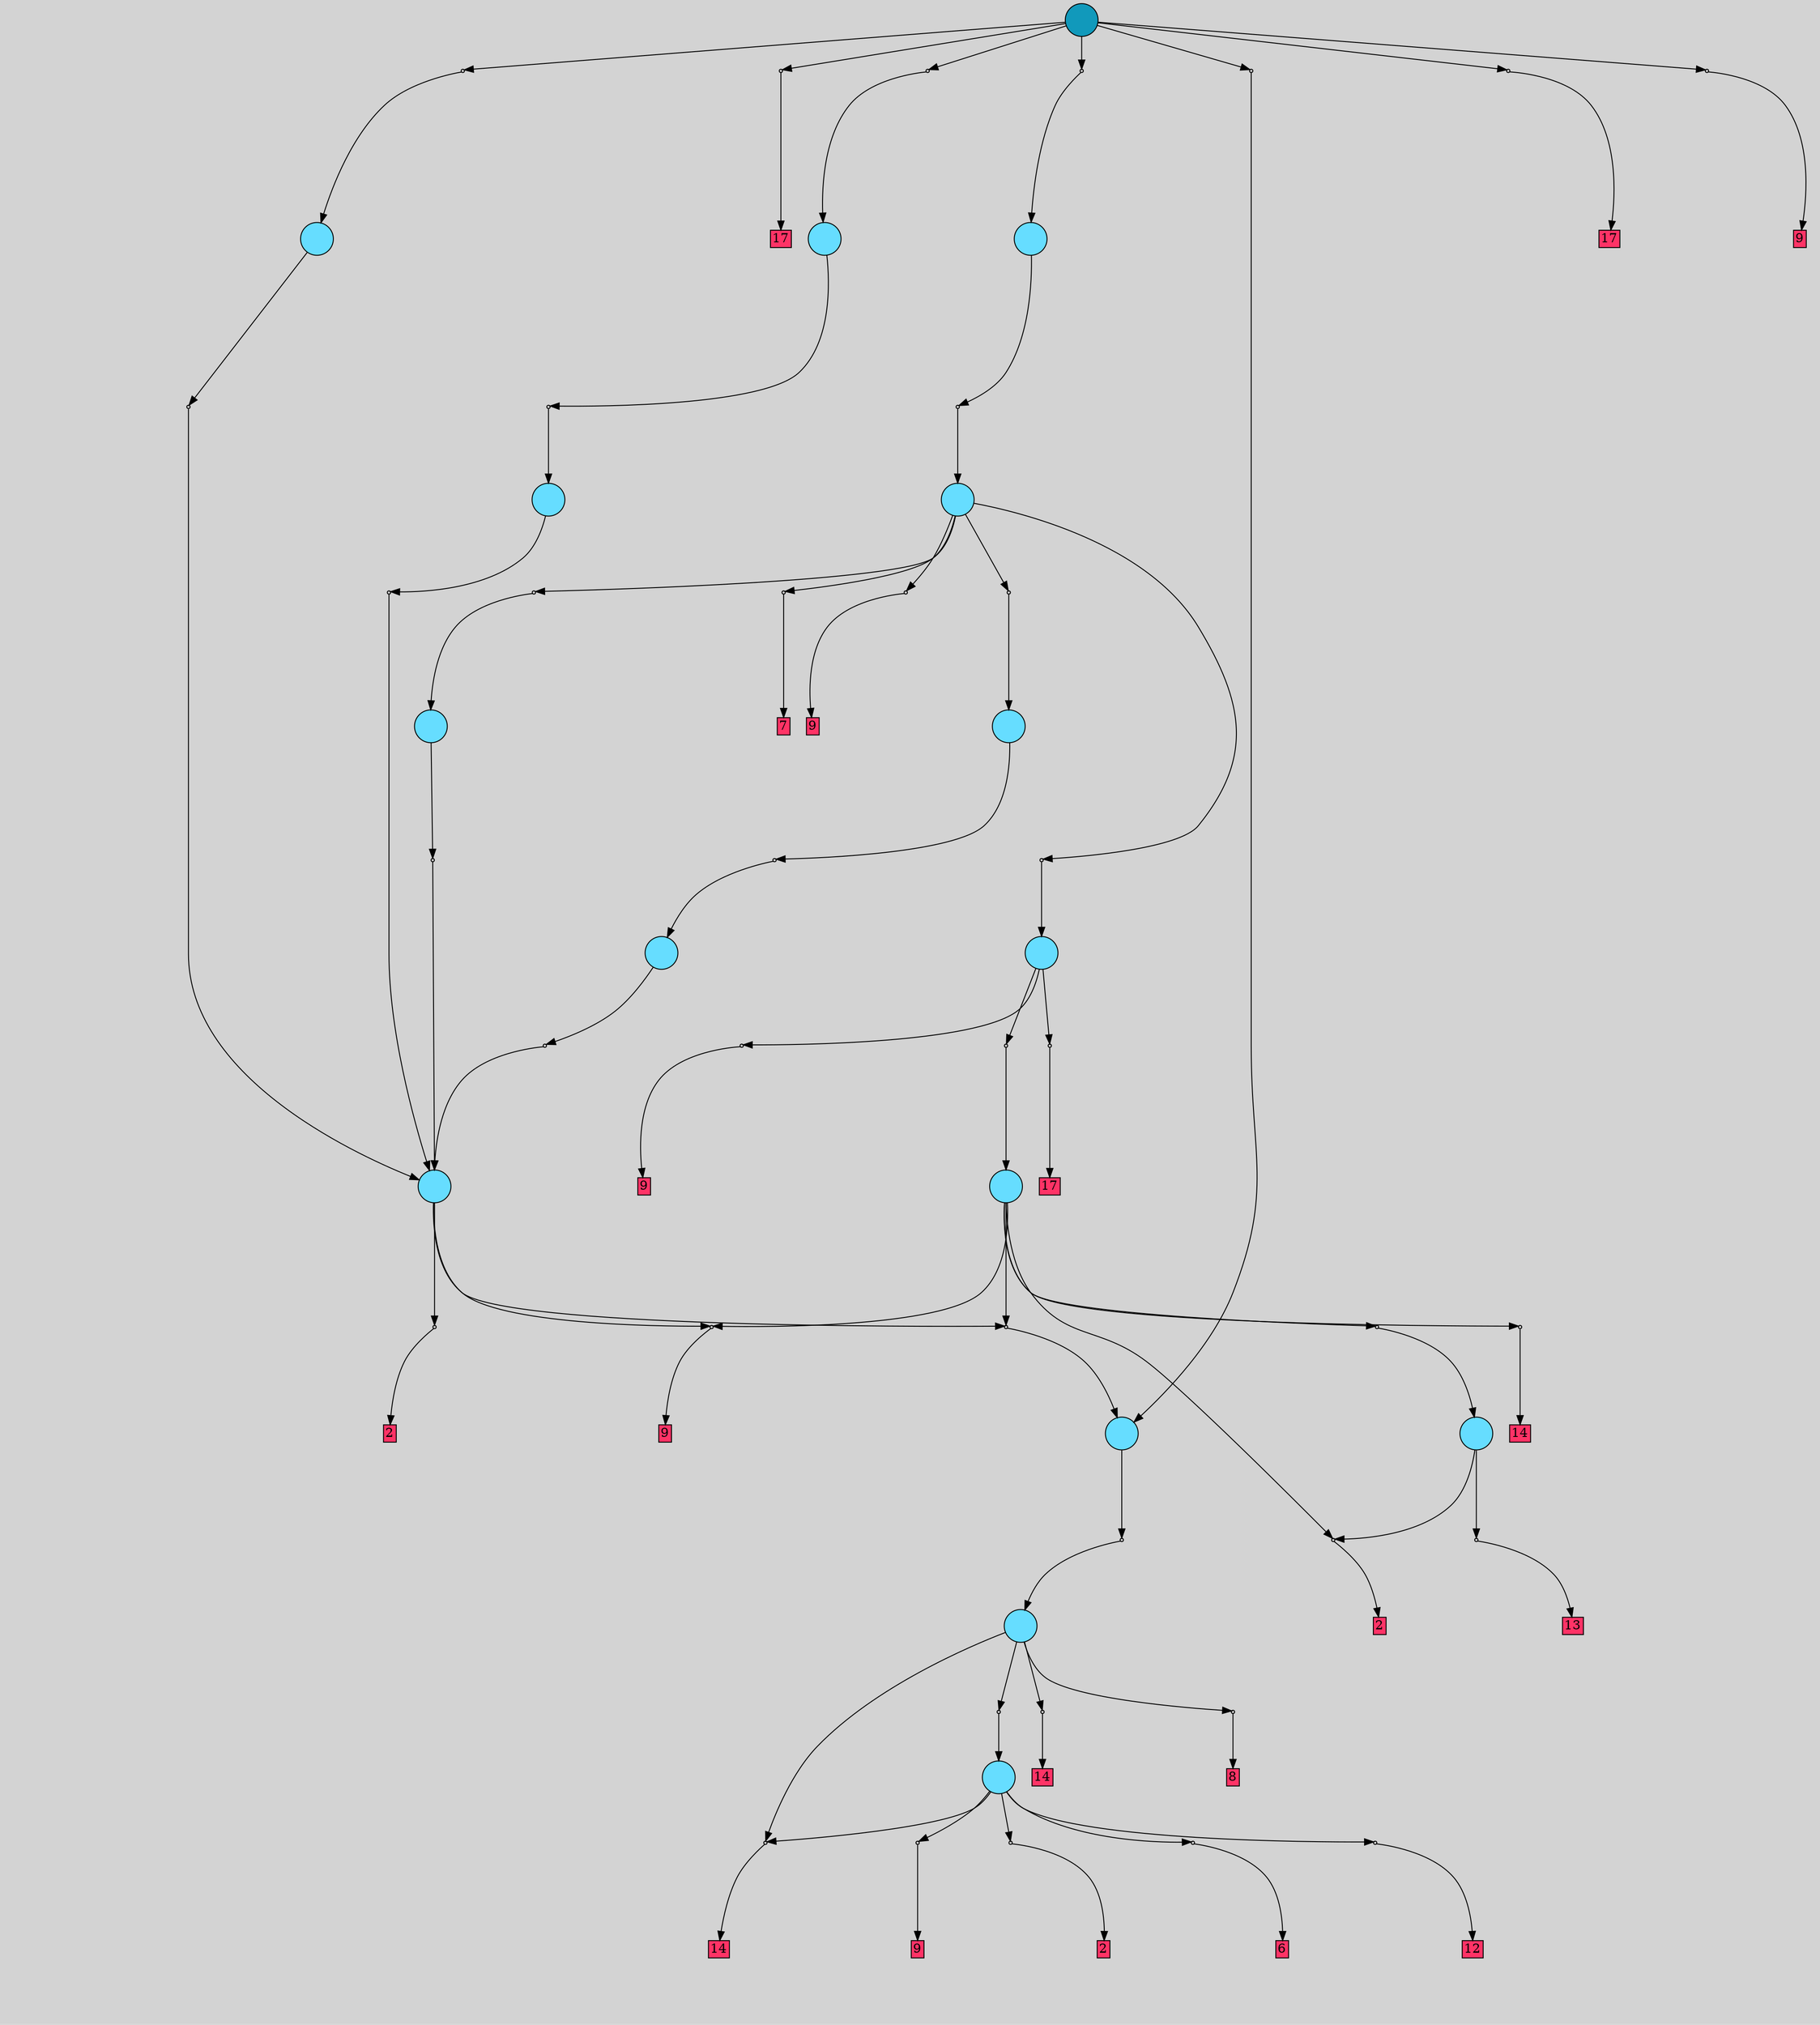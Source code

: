 digraph{
	graph[pad = "0.212, 0.055" bgcolor = lightgray]
	node[shape=circle style = filled label = ""]
		T0 [fillcolor="#66ddff"]
		T1 [fillcolor="#66ddff"]
		T2 [fillcolor="#66ddff"]
		T3 [fillcolor="#66ddff"]
		T4 [fillcolor="#66ddff"]
		T5 [fillcolor="#66ddff"]
		T6 [fillcolor="#66ddff"]
		T7 [fillcolor="#66ddff"]
		T8 [fillcolor="#66ddff"]
		T9 [fillcolor="#66ddff"]
		T10 [fillcolor="#66ddff"]
		T11 [fillcolor="#66ddff"]
		T12 [fillcolor="#66ddff"]
		T13 [fillcolor="#66ddff"]
		T14 [fillcolor="#66ddff"]
		T15 [fillcolor="#1199bb"]
		P0 [fillcolor="#cccccc" shape=point] //
		I0 [shape=box style=invis label="5|3&1|218#1|1181&#92;n7|0&1|855#0|274&#92;n1|0&0|531#0|8&#92;n"]
		P0 -> I0[style=invis]
		A0 [fillcolor="#ff3366" shape=box margin=0.03 width=0 height=0 label="12"]
		T0 -> P0 -> A0
		P1 [fillcolor="#cccccc" shape=point] //
		I1 [shape=box style=invis label="1|7&1|1338#1|1324&#92;n5|5&1|124#0|1315&#92;n2|1&0|437#0|943&#92;n7|0&0|865#1|430&#92;n1|1&1|744#0|57&#92;n0|5&1|375#0|1304&#92;n5|2&0|145#0|648&#92;n4|4&1|22#0|349&#92;n3|3&0|332#0|402&#92;n7|0&0|379#0|1170&#92;n"]
		P1 -> I1[style=invis]
		A1 [fillcolor="#ff3366" shape=box margin=0.03 width=0 height=0 label="9"]
		T0 -> P1 -> A1
		P2 [fillcolor="#cccccc" shape=point] //
		I2 [shape=box style=invis label="1|2&1|870#1|203&#92;n2|7&1|333#1|694&#92;n0|0&0|1263#1|256&#92;n2|0&0|90#0|1064&#92;n"]
		P2 -> I2[style=invis]
		A2 [fillcolor="#ff3366" shape=box margin=0.03 width=0 height=0 label="2"]
		T0 -> P2 -> A2
		P3 [fillcolor="#cccccc" shape=point] //
		I3 [shape=box style=invis label="4|6&1|465#1|84&#92;n7|0&0|654#0|347&#92;n"]
		P3 -> I3[style=invis]
		A3 [fillcolor="#ff3366" shape=box margin=0.03 width=0 height=0 label="6"]
		T0 -> P3 -> A3
		P4 [fillcolor="#cccccc" shape=point] //
		I4 [shape=box style=invis label="1|0&1|713#1|911&#92;n7|5&1|519#0|581&#92;n7|0&0|1192#1|312&#92;n3|0&0|296#0|293&#92;n"]
		P4 -> I4[style=invis]
		A4 [fillcolor="#ff3366" shape=box margin=0.03 width=0 height=0 label="14"]
		T0 -> P4 -> A4
		T1 -> P4
		P5 [fillcolor="#cccccc" shape=point] //
		I5 [shape=box style=invis label="7|5&1|392#0|1334&#92;n1|0&1|813#0|1301&#92;n"]
		P5 -> I5[style=invis]
		T1 -> P5 -> T0
		P6 [fillcolor="#cccccc" shape=point] //
		I6 [shape=box style=invis label="1|0&1|713#1|911&#92;n7|5&1|250#1|1111&#92;n7|0&0|1192#1|312&#92;n3|0&0|296#0|293&#92;n"]
		P6 -> I6[style=invis]
		A5 [fillcolor="#ff3366" shape=box margin=0.03 width=0 height=0 label="14"]
		T1 -> P6 -> A5
		P7 [fillcolor="#cccccc" shape=point] //
		I7 [shape=box style=invis label="1|5&1|1163#1|713&#92;n1|0&1|813#0|1301&#92;n"]
		P7 -> I7[style=invis]
		A6 [fillcolor="#ff3366" shape=box margin=0.03 width=0 height=0 label="8"]
		T1 -> P7 -> A6
		P8 [fillcolor="#cccccc" shape=point] //
		I8 [shape=box style=invis label="1|0&1|713#1|911&#92;n7|0&0|1192#1|312&#92;n"]
		P8 -> I8[style=invis]
		T2 -> P8 -> T1
		P9 [fillcolor="#cccccc" shape=point] //
		I9 [shape=box style=invis label="4|4&1|316#1|788&#92;n0|5&1|1238#0|828&#92;n7|0&0|637#1|1109&#92;n7|0&0|1192#1|312&#92;n2|6&1|114#1|1028&#92;n6|5&0|886#1|1250&#92;n3|0&0|296#0|293&#92;n"]
		P9 -> I9[style=invis]
		A7 [fillcolor="#ff3366" shape=box margin=0.03 width=0 height=0 label="13"]
		T3 -> P9 -> A7
		P10 [fillcolor="#cccccc" shape=point] //
		I10 [shape=box style=invis label="1|2&1|870#1|203&#92;n2|7&1|333#1|694&#92;n0|0&0|1263#1|256&#92;n2|0&0|90#0|1064&#92;n"]
		P10 -> I10[style=invis]
		A8 [fillcolor="#ff3366" shape=box margin=0.03 width=0 height=0 label="2"]
		T3 -> P10 -> A8
		P11 [fillcolor="#cccccc" shape=point] //
		I11 [shape=box style=invis label="1|2&1|870#1|203&#92;n1|0&0|482#1|115&#92;n2|0&0|90#0|1064&#92;n"]
		P11 -> I11[style=invis]
		T4 -> P11 -> T3
		P12 [fillcolor="#cccccc" shape=point] //
		I12 [shape=box style=invis label="6|0&1|1044#0|774&#92;n5|3&0|384#1|850&#92;n4|5&1|144#0|1339&#92;n2|6&0|733#1|826&#92;n3|0&0|814#1|655&#92;n2|0&0|808#0|176&#92;n"]
		P12 -> I12[style=invis]
		A9 [fillcolor="#ff3366" shape=box margin=0.03 width=0 height=0 label="9"]
		T4 -> P12 -> A9
		P13 [fillcolor="#cccccc" shape=point] //
		I13 [shape=box style=invis label="1|0&1|713#1|911&#92;n7|0&0|1192#1|312&#92;n"]
		P13 -> I13[style=invis]
		T4 -> P13 -> T2
		T4 -> P10
		P14 [fillcolor="#cccccc" shape=point] //
		I14 [shape=box style=invis label="2|0&1|373#1|345&#92;n4|4&1|316#1|788&#92;n0|5&1|1238#0|828&#92;n4|2&1|1320#0|1216&#92;n1|4&0|842#0|613&#92;n7|1&0|1076#1|311&#92;n0|5&1|701#0|9&#92;n1|0&1|713#1|911&#92;n0|5&1|519#0|581&#92;n3|0&0|296#0|293&#92;n"]
		P14 -> I14[style=invis]
		A10 [fillcolor="#ff3366" shape=box margin=0.03 width=0 height=0 label="14"]
		T4 -> P14 -> A10
		T5 -> P12
		T5 -> P13
		P15 [fillcolor="#cccccc" shape=point] //
		I15 [shape=box style=invis label="1|2&1|870#1|203&#92;n1|0&0|482#1|115&#92;n2|0&0|90#0|1064&#92;n"]
		P15 -> I15[style=invis]
		A11 [fillcolor="#ff3366" shape=box margin=0.03 width=0 height=0 label="2"]
		T5 -> P15 -> A11
		P16 [fillcolor="#cccccc" shape=point] //
		I16 [shape=box style=invis label="2|2&1|1164#1|1111&#92;n1|0&1|713#1|911&#92;n7|0&0|992#1|1109&#92;n7|0&0|1192#1|152&#92;n3|0&0|296#0|1282&#92;n"]
		P16 -> I16[style=invis]
		T6 -> P16 -> T5
		P17 [fillcolor="#cccccc" shape=point] //
		I17 [shape=box style=invis label="2|2&1|1164#1|1111&#92;n1|0&1|713#1|911&#92;n7|0&0|992#1|1109&#92;n7|0&0|1192#1|152&#92;n3|0&0|296#0|1282&#92;n"]
		P17 -> I17[style=invis]
		T7 -> P17 -> T5
		P18 [fillcolor="#cccccc" shape=point] //
		I18 [shape=box style=invis label="7|1&0|819#0|153&#92;n1|3&0|321#1|411&#92;n0|2&1|1194#0|1243&#92;n1|2&0|1003#0|386&#92;n1|0&1|713#1|911&#92;n7|0&0|992#1|1109&#92;n7|0&0|1192#1|152&#92;n3|0&0|296#0|1282&#92;n"]
		P18 -> I18[style=invis]
		T8 -> P18 -> T7
		P19 [fillcolor="#cccccc" shape=point] //
		I19 [shape=box style=invis label="2|2&1|1164#1|1111&#92;n1|0&1|713#1|911&#92;n7|0&0|992#1|1109&#92;n7|0&0|1192#1|152&#92;n3|0&0|296#0|1282&#92;n"]
		P19 -> I19[style=invis]
		T9 -> P19 -> T5
		P20 [fillcolor="#cccccc" shape=point] //
		I20 [shape=box style=invis label="2|2&1|1164#1|1111&#92;n1|0&1|713#1|911&#92;n7|0&0|992#1|1109&#92;n7|0&0|1192#1|152&#92;n3|0&0|296#0|1282&#92;n"]
		P20 -> I20[style=invis]
		T10 -> P20 -> T5
		P21 [fillcolor="#cccccc" shape=point] //
		I21 [shape=box style=invis label="1|0&1|713#1|911&#92;n7|0&0|992#1|1109&#92;n7|0&0|1192#1|152&#92;n"]
		P21 -> I21[style=invis]
		T11 -> P21 -> T6
		P22 [fillcolor="#cccccc" shape=point] //
		I22 [shape=box style=invis label="7|2&1|662#1|444&#92;n3|7&1|79#1|977&#92;n7|3&0|1330#0|455&#92;n2|0&0|647#0|395&#92;n"]
		P22 -> I22[style=invis]
		T12 -> P22 -> T4
		P23 [fillcolor="#cccccc" shape=point] //
		I23 [shape=box style=invis label="5|5&1|218#0|1236&#92;n1|4&1|877#1|846&#92;n3|7&1|1248#0|749&#92;n6|4&0|540#0|148&#92;n4|0&0|47#1|691&#92;n2|0&0|1264#0|292&#92;n1|7&0|1192#1|1316&#92;n2|7&1|970#0|103&#92;n5|2&0|959#1|160&#92;n7|4&0|746#1|383&#92;n0|0&1|501#0|1084&#92;n2|2&1|1164#1|1111&#92;n7|0&0|992#1|1109&#92;n7|0&0|1192#1|152&#92;n3|0&0|296#0|1282&#92;n"]
		P23 -> I23[style=invis]
		A12 [fillcolor="#ff3366" shape=box margin=0.03 width=0 height=0 label="17"]
		T12 -> P23 -> A12
		P24 [fillcolor="#cccccc" shape=point] //
		I24 [shape=box style=invis label="7|1&1|1048#1|1033&#92;n3|2&1|721#1|462&#92;n2|6&0|385#0|258&#92;n7|0&0|670#0|1170&#92;n"]
		P24 -> I24[style=invis]
		A13 [fillcolor="#ff3366" shape=box margin=0.03 width=0 height=0 label="9"]
		T12 -> P24 -> A13
		P25 [fillcolor="#cccccc" shape=point] //
		I25 [shape=box style=invis label="6|4&1|181#1|1005&#92;n1|6&1|1019#0|52&#92;n7|0&0|670#0|1170&#92;n"]
		P25 -> I25[style=invis]
		A14 [fillcolor="#ff3366" shape=box margin=0.03 width=0 height=0 label="9"]
		T13 -> P25 -> A14
		P26 [fillcolor="#cccccc" shape=point] //
		I26 [shape=box style=invis label="5|5&1|124#0|1315&#92;n2|3&1|234#0|725&#92;n6|6&1|861#0|424&#92;n2|2&0|294#1|198&#92;n1|1&0|899#0|410&#92;n1|2&1|426#1|1071&#92;n2|6&0|385#0|258&#92;n7|0&0|670#0|1170&#92;n"]
		P26 -> I26[style=invis]
		T13 -> P26 -> T12
		P27 [fillcolor="#cccccc" shape=point] //
		I27 [shape=box style=invis label="2|2&1|1164#1|1111&#92;n1|0&1|713#1|911&#92;n7|0&0|1192#1|152&#92;n3|0&0|296#0|1282&#92;n"]
		P27 -> I27[style=invis]
		T13 -> P27 -> T11
		P28 [fillcolor="#cccccc" shape=point] //
		I28 [shape=box style=invis label="6|3&0|952#1|834&#92;n7|1&0|819#0|153&#92;n1|3&0|321#1|411&#92;n1|4&1|877#1|846&#92;n1|7&0|979#1|1316&#92;n4|0&0|47#1|691&#92;n2|0&0|1264#0|292&#92;n7|0&0|992#1|1109&#92;n4|2&1|183#0|1216&#92;n7|4&0|746#1|383&#92;n0|0&1|501#0|1084&#92;n7|2&1|0#1|316&#92;n7|0&0|1192#1|152&#92;n3|0&0|296#0|1282&#92;n"]
		P28 -> I28[style=invis]
		A15 [fillcolor="#ff3366" shape=box margin=0.03 width=0 height=0 label="7"]
		T13 -> P28 -> A15
		P29 [fillcolor="#cccccc" shape=point] //
		I29 [shape=box style=invis label="5|2&1|70#0|1166&#92;n1|0&0|482#1|115&#92;n7|5&1|794#0|1047&#92;n2|0&0|301#0|1064&#92;n"]
		P29 -> I29[style=invis]
		T13 -> P29 -> T10
		P30 [fillcolor="#cccccc" shape=point] //
		I30 [shape=box style=invis label="1|0&1|713#1|911&#92;n7|0&0|992#1|1109&#92;n7|0&0|1192#1|152&#92;n3|2&1|822#1|1232&#92;n3|0&0|296#0|1282&#92;n"]
		P30 -> I30[style=invis]
		T14 -> P30 -> T13
		P31 [fillcolor="#cccccc" shape=point] //
		I31 [shape=box style=invis label="5|5&1|1287#0|107&#92;n7|3&1|777#1|569&#92;n3|1&0|411#0|197&#92;n2|0&1|728#0|465&#92;n"]
		P31 -> I31[style=invis]
		T15 -> P31 -> T9
		P32 [fillcolor="#cccccc" shape=point] //
		I32 [shape=box style=invis label="4|6&1|827#1|1104&#92;n7|0&0|670#0|1170&#92;n"]
		P32 -> I32[style=invis]
		A16 [fillcolor="#ff3366" shape=box margin=0.03 width=0 height=0 label="17"]
		T15 -> P32 -> A16
		P33 [fillcolor="#cccccc" shape=point] //
		I33 [shape=box style=invis label="0|4&1|52#1|48&#92;n5|6&0|116#1|184&#92;n0|5&0|1246#1|298&#92;n7|6&1|3#1|1111&#92;n0|6&0|22#0|981&#92;n7|5&1|290#0|923&#92;n2|0&0|37#0|470&#92;n"]
		P33 -> I33[style=invis]
		T15 -> P33 -> T8
		P34 [fillcolor="#cccccc" shape=point] //
		I34 [shape=box style=invis label="3|2&1|118#1|373&#92;n1|0&1|713#1|911&#92;n7|0&0|1192#1|152&#92;n3|0&0|296#0|1282&#92;n"]
		P34 -> I34[style=invis]
		T15 -> P34 -> T14
		P35 [fillcolor="#cccccc" shape=point] //
		I35 [shape=box style=invis label="1|0&1|713#1|911&#92;n7|0&0|1192#1|312&#92;n"]
		P35 -> I35[style=invis]
		T15 -> P35 -> T2
		P36 [fillcolor="#cccccc" shape=point] //
		I36 [shape=box style=invis label="4|4&1|316#1|788&#92;n5|5&1|218#0|1236&#92;n3|7&1|1248#0|749&#92;n6|4&0|540#0|148&#92;n4|0&0|47#1|691&#92;n3|6&1|51#0|76&#92;n3|2&1|398#1|1232&#92;n2|0&0|1264#0|292&#92;n7|4&0|962#1|932&#92;n1|2&0|518#0|668&#92;n4|4&0|146#0|10&#92;n2|6&0|1084#0|272&#92;n0|6&1|560#0|462&#92;n7|4&0|854#1|383&#92;n0|0&1|501#0|1084&#92;n2|2&1|1164#1|1111&#92;n7|0&0|992#1|1109&#92;n7|0&0|1192#1|152&#92;n3|0&0|296#0|1282&#92;n"]
		P36 -> I36[style=invis]
		A17 [fillcolor="#ff3366" shape=box margin=0.03 width=0 height=0 label="17"]
		T15 -> P36 -> A17
		P37 [fillcolor="#cccccc" shape=point] //
		I37 [shape=box style=invis label="5|1&1|518#0|1248&#92;n1|4&1|472#0|113&#92;n7|5&1|250#1|139&#92;n7|1&0|1076#1|311&#92;n3|0&0|377#0|293&#92;n"]
		P37 -> I37[style=invis]
		A18 [fillcolor="#ff3366" shape=box margin=0.03 width=0 height=0 label="9"]
		T15 -> P37 -> A18
		{ rank= same T15 }
}
